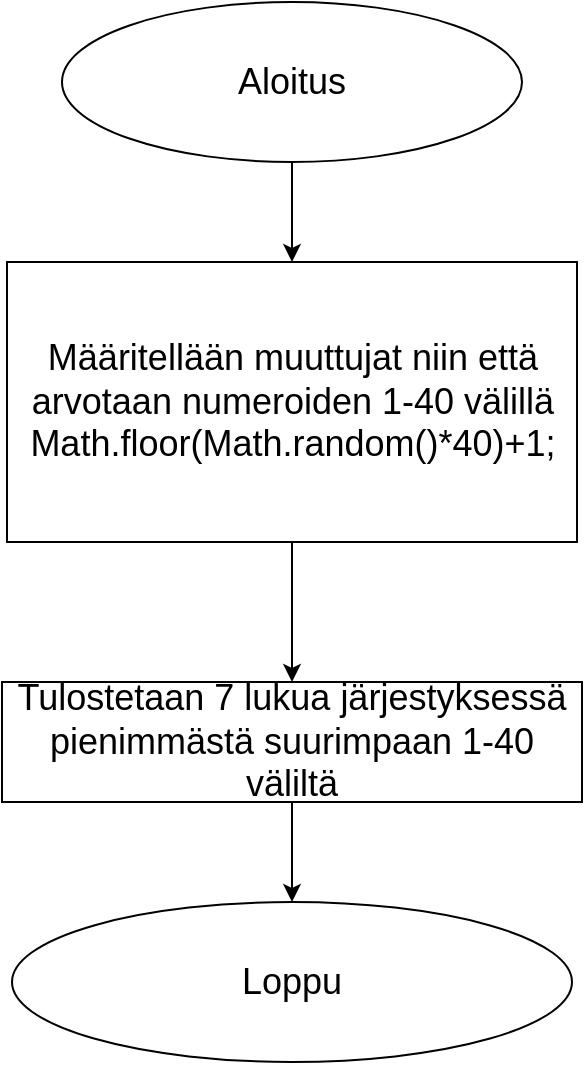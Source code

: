 <mxfile version="20.6.2" type="github">
  <diagram id="S52WFQGKbYVBqgAjaRG7" name="Sivu-1">
    <mxGraphModel dx="742" dy="438" grid="1" gridSize="10" guides="1" tooltips="1" connect="1" arrows="1" fold="1" page="1" pageScale="1" pageWidth="827" pageHeight="1169" math="0" shadow="0">
      <root>
        <mxCell id="0" />
        <mxCell id="1" parent="0" />
        <mxCell id="cxwBkOVBbpky53Y8S68h-3" value="" style="edgeStyle=orthogonalEdgeStyle;rounded=0;orthogonalLoop=1;jettySize=auto;html=1;fontSize=18;" edge="1" parent="1" source="cxwBkOVBbpky53Y8S68h-1" target="cxwBkOVBbpky53Y8S68h-2">
          <mxGeometry relative="1" as="geometry" />
        </mxCell>
        <mxCell id="cxwBkOVBbpky53Y8S68h-1" value="&lt;font style=&quot;font-size: 18px;&quot;&gt;Aloitus&lt;/font&gt;" style="ellipse;whiteSpace=wrap;html=1;" vertex="1" parent="1">
          <mxGeometry x="250" y="10" width="230" height="80" as="geometry" />
        </mxCell>
        <mxCell id="cxwBkOVBbpky53Y8S68h-12" value="" style="edgeStyle=orthogonalEdgeStyle;rounded=0;orthogonalLoop=1;jettySize=auto;html=1;fontSize=18;" edge="1" parent="1" source="cxwBkOVBbpky53Y8S68h-2" target="cxwBkOVBbpky53Y8S68h-11">
          <mxGeometry relative="1" as="geometry" />
        </mxCell>
        <mxCell id="cxwBkOVBbpky53Y8S68h-2" value="Määritellään muuttujat niin että arvotaan numeroiden 1-40 välillä Math.floor(Math.random()*40)+1;" style="rounded=0;whiteSpace=wrap;html=1;fontSize=18;" vertex="1" parent="1">
          <mxGeometry x="222.5" y="140" width="285" height="140" as="geometry" />
        </mxCell>
        <mxCell id="cxwBkOVBbpky53Y8S68h-14" value="" style="edgeStyle=orthogonalEdgeStyle;rounded=0;orthogonalLoop=1;jettySize=auto;html=1;fontSize=18;" edge="1" parent="1" source="cxwBkOVBbpky53Y8S68h-11" target="cxwBkOVBbpky53Y8S68h-13">
          <mxGeometry relative="1" as="geometry" />
        </mxCell>
        <mxCell id="cxwBkOVBbpky53Y8S68h-11" value="Tulostetaan 7 lukua järjestyksessä pienimmästä suurimpaan 1-40 väliltä" style="rounded=0;whiteSpace=wrap;html=1;fontSize=18;" vertex="1" parent="1">
          <mxGeometry x="220" y="350" width="290" height="60" as="geometry" />
        </mxCell>
        <mxCell id="cxwBkOVBbpky53Y8S68h-13" value="Loppu" style="ellipse;whiteSpace=wrap;html=1;fontSize=18;" vertex="1" parent="1">
          <mxGeometry x="225" y="460" width="280" height="80" as="geometry" />
        </mxCell>
      </root>
    </mxGraphModel>
  </diagram>
</mxfile>
